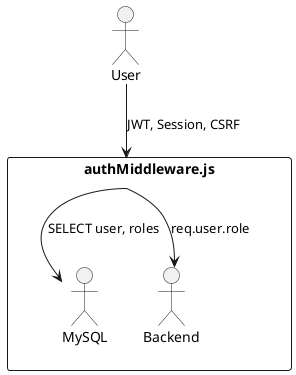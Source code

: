 @startuml role_access_control
actor User
rectangle "authMiddleware.js" {
  :User: --> :authMiddleware.js: : JWT, Session, CSRF
  :authMiddleware.js: --> MySQL : SELECT user, roles
  :authMiddleware.js: --> Backend : req.user.role
}
@enduml